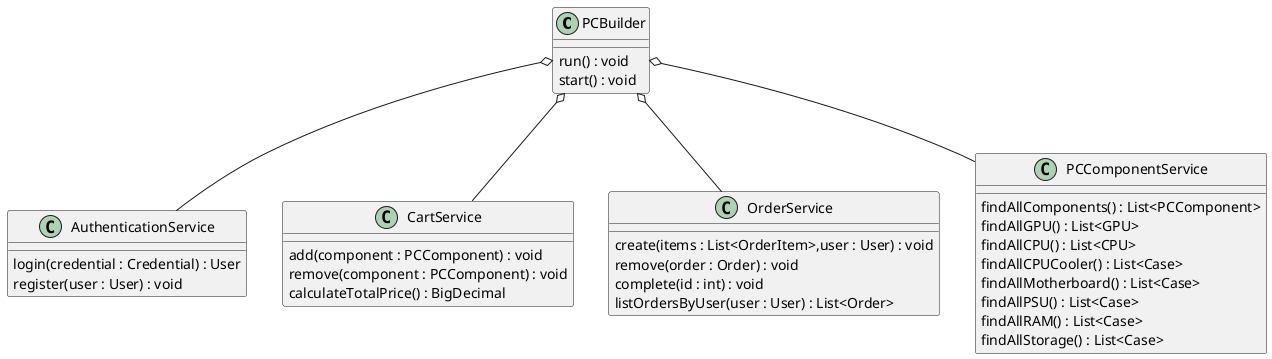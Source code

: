 @startuml

PCBuilder o-- AuthenticationService
PCBuilder o-- CartService
PCBuilder o-- OrderService
PCBuilder o-- PCComponentService


class PCBuilder {
run() : void
start() : void
}

class AuthenticationService{
login(credential : Credential) : User
register(user : User) : void
}

class CartService{
add(component : PCComponent) : void
remove(component : PCComponent) : void
calculateTotalPrice() : BigDecimal
}

class OrderService{
create(items : List<OrderItem>,user : User) : void
remove(order : Order) : void
complete(id : int) : void
listOrdersByUser(user : User) : List<Order>
}

class PCComponentService{
findAllComponents() : List<PCComponent>
findAllGPU() : List<GPU>
findAllCPU() : List<CPU>
findAllCPUCooler() : List<Case>
findAllMotherboard() : List<Case>
findAllPSU() : List<Case>
findAllRAM() : List<Case>
findAllStorage() : List<Case>

}



@enduml